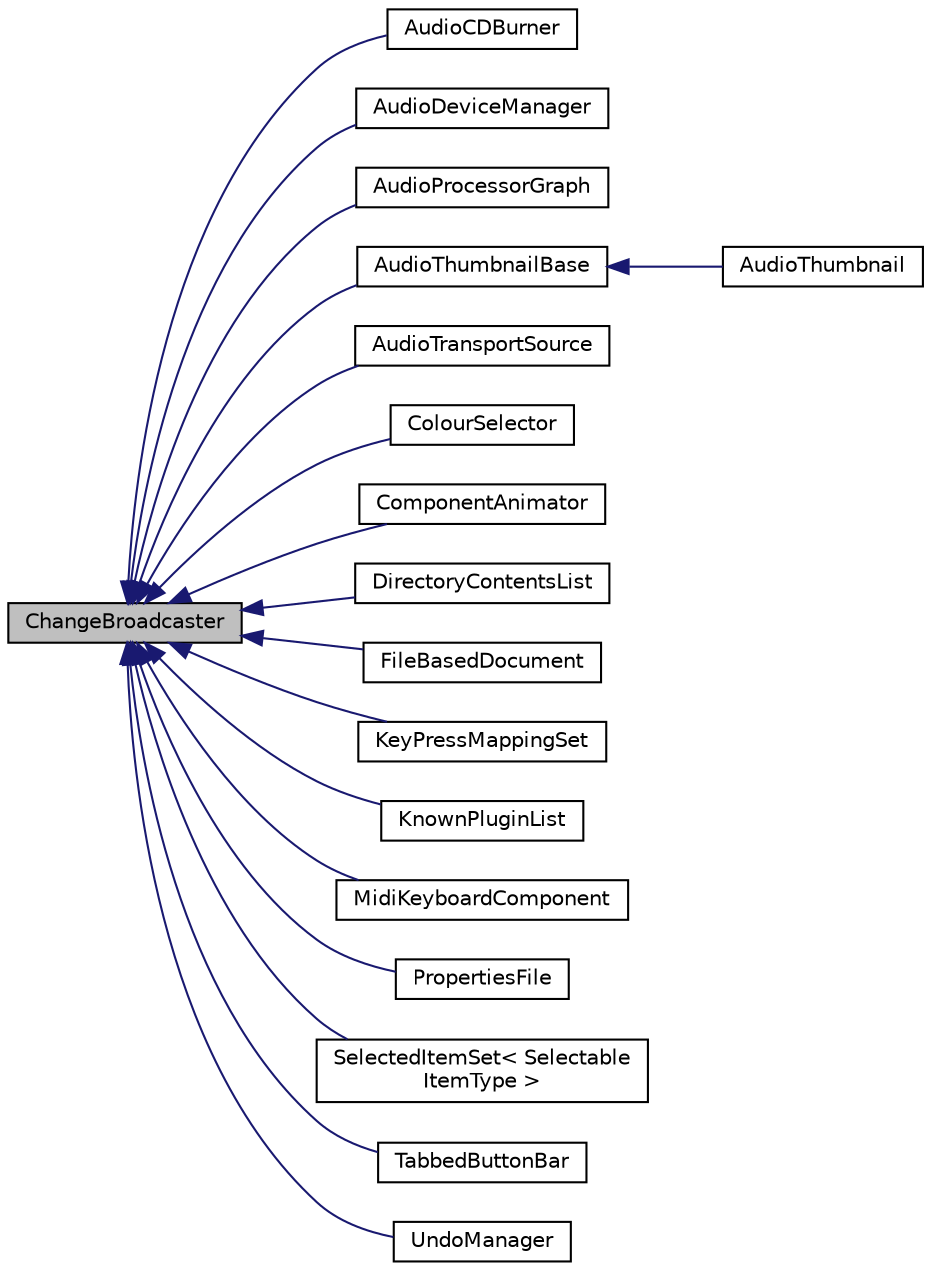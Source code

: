 digraph "ChangeBroadcaster"
{
  bgcolor="transparent";
  edge [fontname="Helvetica",fontsize="10",labelfontname="Helvetica",labelfontsize="10"];
  node [fontname="Helvetica",fontsize="10",shape=record];
  rankdir="LR";
  Node0 [label="ChangeBroadcaster",height=0.2,width=0.4,color="black", fillcolor="grey75", style="filled", fontcolor="black"];
  Node0 -> Node1 [dir="back",color="midnightblue",fontsize="10",style="solid",fontname="Helvetica"];
  Node1 [label="AudioCDBurner",height=0.2,width=0.4,color="black",URL="$classAudioCDBurner.html",tooltip="{Audio} "];
  Node0 -> Node2 [dir="back",color="midnightblue",fontsize="10",style="solid",fontname="Helvetica"];
  Node2 [label="AudioDeviceManager",height=0.2,width=0.4,color="black",URL="$classAudioDeviceManager.html",tooltip="Manages the state of some audio and midi i/o devices. "];
  Node0 -> Node3 [dir="back",color="midnightblue",fontsize="10",style="solid",fontname="Helvetica"];
  Node3 [label="AudioProcessorGraph",height=0.2,width=0.4,color="black",URL="$classAudioProcessorGraph.html",tooltip="A type of AudioProcessor which plays back a graph of other AudioProcessors. "];
  Node0 -> Node4 [dir="back",color="midnightblue",fontsize="10",style="solid",fontname="Helvetica"];
  Node4 [label="AudioThumbnailBase",height=0.2,width=0.4,color="black",URL="$classAudioThumbnailBase.html",tooltip="Provides a base for classes that can store and draw scaled views of an audio waveform. "];
  Node4 -> Node5 [dir="back",color="midnightblue",fontsize="10",style="solid",fontname="Helvetica"];
  Node5 [label="AudioThumbnail",height=0.2,width=0.4,color="black",URL="$classAudioThumbnail.html",tooltip="Makes it easy to quickly draw scaled views of the waveform shape of an audio file. "];
  Node0 -> Node6 [dir="back",color="midnightblue",fontsize="10",style="solid",fontname="Helvetica"];
  Node6 [label="AudioTransportSource",height=0.2,width=0.4,color="black",URL="$classAudioTransportSource.html",tooltip="An AudioSource that takes a PositionableAudioSource and allows it to be played, stopped, started, etc. "];
  Node0 -> Node7 [dir="back",color="midnightblue",fontsize="10",style="solid",fontname="Helvetica"];
  Node7 [label="ColourSelector",height=0.2,width=0.4,color="black",URL="$classColourSelector.html",tooltip="A component that lets the user choose a colour. "];
  Node0 -> Node8 [dir="back",color="midnightblue",fontsize="10",style="solid",fontname="Helvetica"];
  Node8 [label="ComponentAnimator",height=0.2,width=0.4,color="black",URL="$classComponentAnimator.html",tooltip="Animates a set of components, moving them to a new position and/or fading their alpha levels..."];
  Node0 -> Node9 [dir="back",color="midnightblue",fontsize="10",style="solid",fontname="Helvetica"];
  Node9 [label="DirectoryContentsList",height=0.2,width=0.4,color="black",URL="$classDirectoryContentsList.html",tooltip="A class to asynchronously scan for details about the files in a directory. "];
  Node0 -> Node10 [dir="back",color="midnightblue",fontsize="10",style="solid",fontname="Helvetica"];
  Node10 [label="FileBasedDocument",height=0.2,width=0.4,color="black",URL="$classFileBasedDocument.html",tooltip="A class to take care of the logic involved with the loading/saving of some kind of document..."];
  Node0 -> Node11 [dir="back",color="midnightblue",fontsize="10",style="solid",fontname="Helvetica"];
  Node11 [label="KeyPressMappingSet",height=0.2,width=0.4,color="black",URL="$classKeyPressMappingSet.html",tooltip="Manages and edits a list of keypresses, which it uses to invoke the appropriate command in an Applica..."];
  Node0 -> Node12 [dir="back",color="midnightblue",fontsize="10",style="solid",fontname="Helvetica"];
  Node12 [label="KnownPluginList",height=0.2,width=0.4,color="black",URL="$classKnownPluginList.html",tooltip="Manages a list of plugin types. "];
  Node0 -> Node13 [dir="back",color="midnightblue",fontsize="10",style="solid",fontname="Helvetica"];
  Node13 [label="MidiKeyboardComponent",height=0.2,width=0.4,color="black",URL="$classMidiKeyboardComponent.html",tooltip="A component that displays a piano keyboard, whose notes can be clicked on. "];
  Node0 -> Node14 [dir="back",color="midnightblue",fontsize="10",style="solid",fontname="Helvetica"];
  Node14 [label="PropertiesFile",height=0.2,width=0.4,color="black",URL="$classPropertiesFile.html",tooltip="Wrapper on a file that stores a list of key/value data pairs. "];
  Node0 -> Node15 [dir="back",color="midnightblue",fontsize="10",style="solid",fontname="Helvetica"];
  Node15 [label="SelectedItemSet\< Selectable\lItemType \>",height=0.2,width=0.4,color="black",URL="$classSelectedItemSet.html",tooltip="Manages a list of selectable items. "];
  Node0 -> Node16 [dir="back",color="midnightblue",fontsize="10",style="solid",fontname="Helvetica"];
  Node16 [label="TabbedButtonBar",height=0.2,width=0.4,color="black",URL="$classTabbedButtonBar.html",tooltip="A vertical or horizontal bar containing tabs that you can select. "];
  Node0 -> Node17 [dir="back",color="midnightblue",fontsize="10",style="solid",fontname="Helvetica"];
  Node17 [label="UndoManager",height=0.2,width=0.4,color="black",URL="$classUndoManager.html",tooltip="Manages a list of undo/redo commands. "];
}
